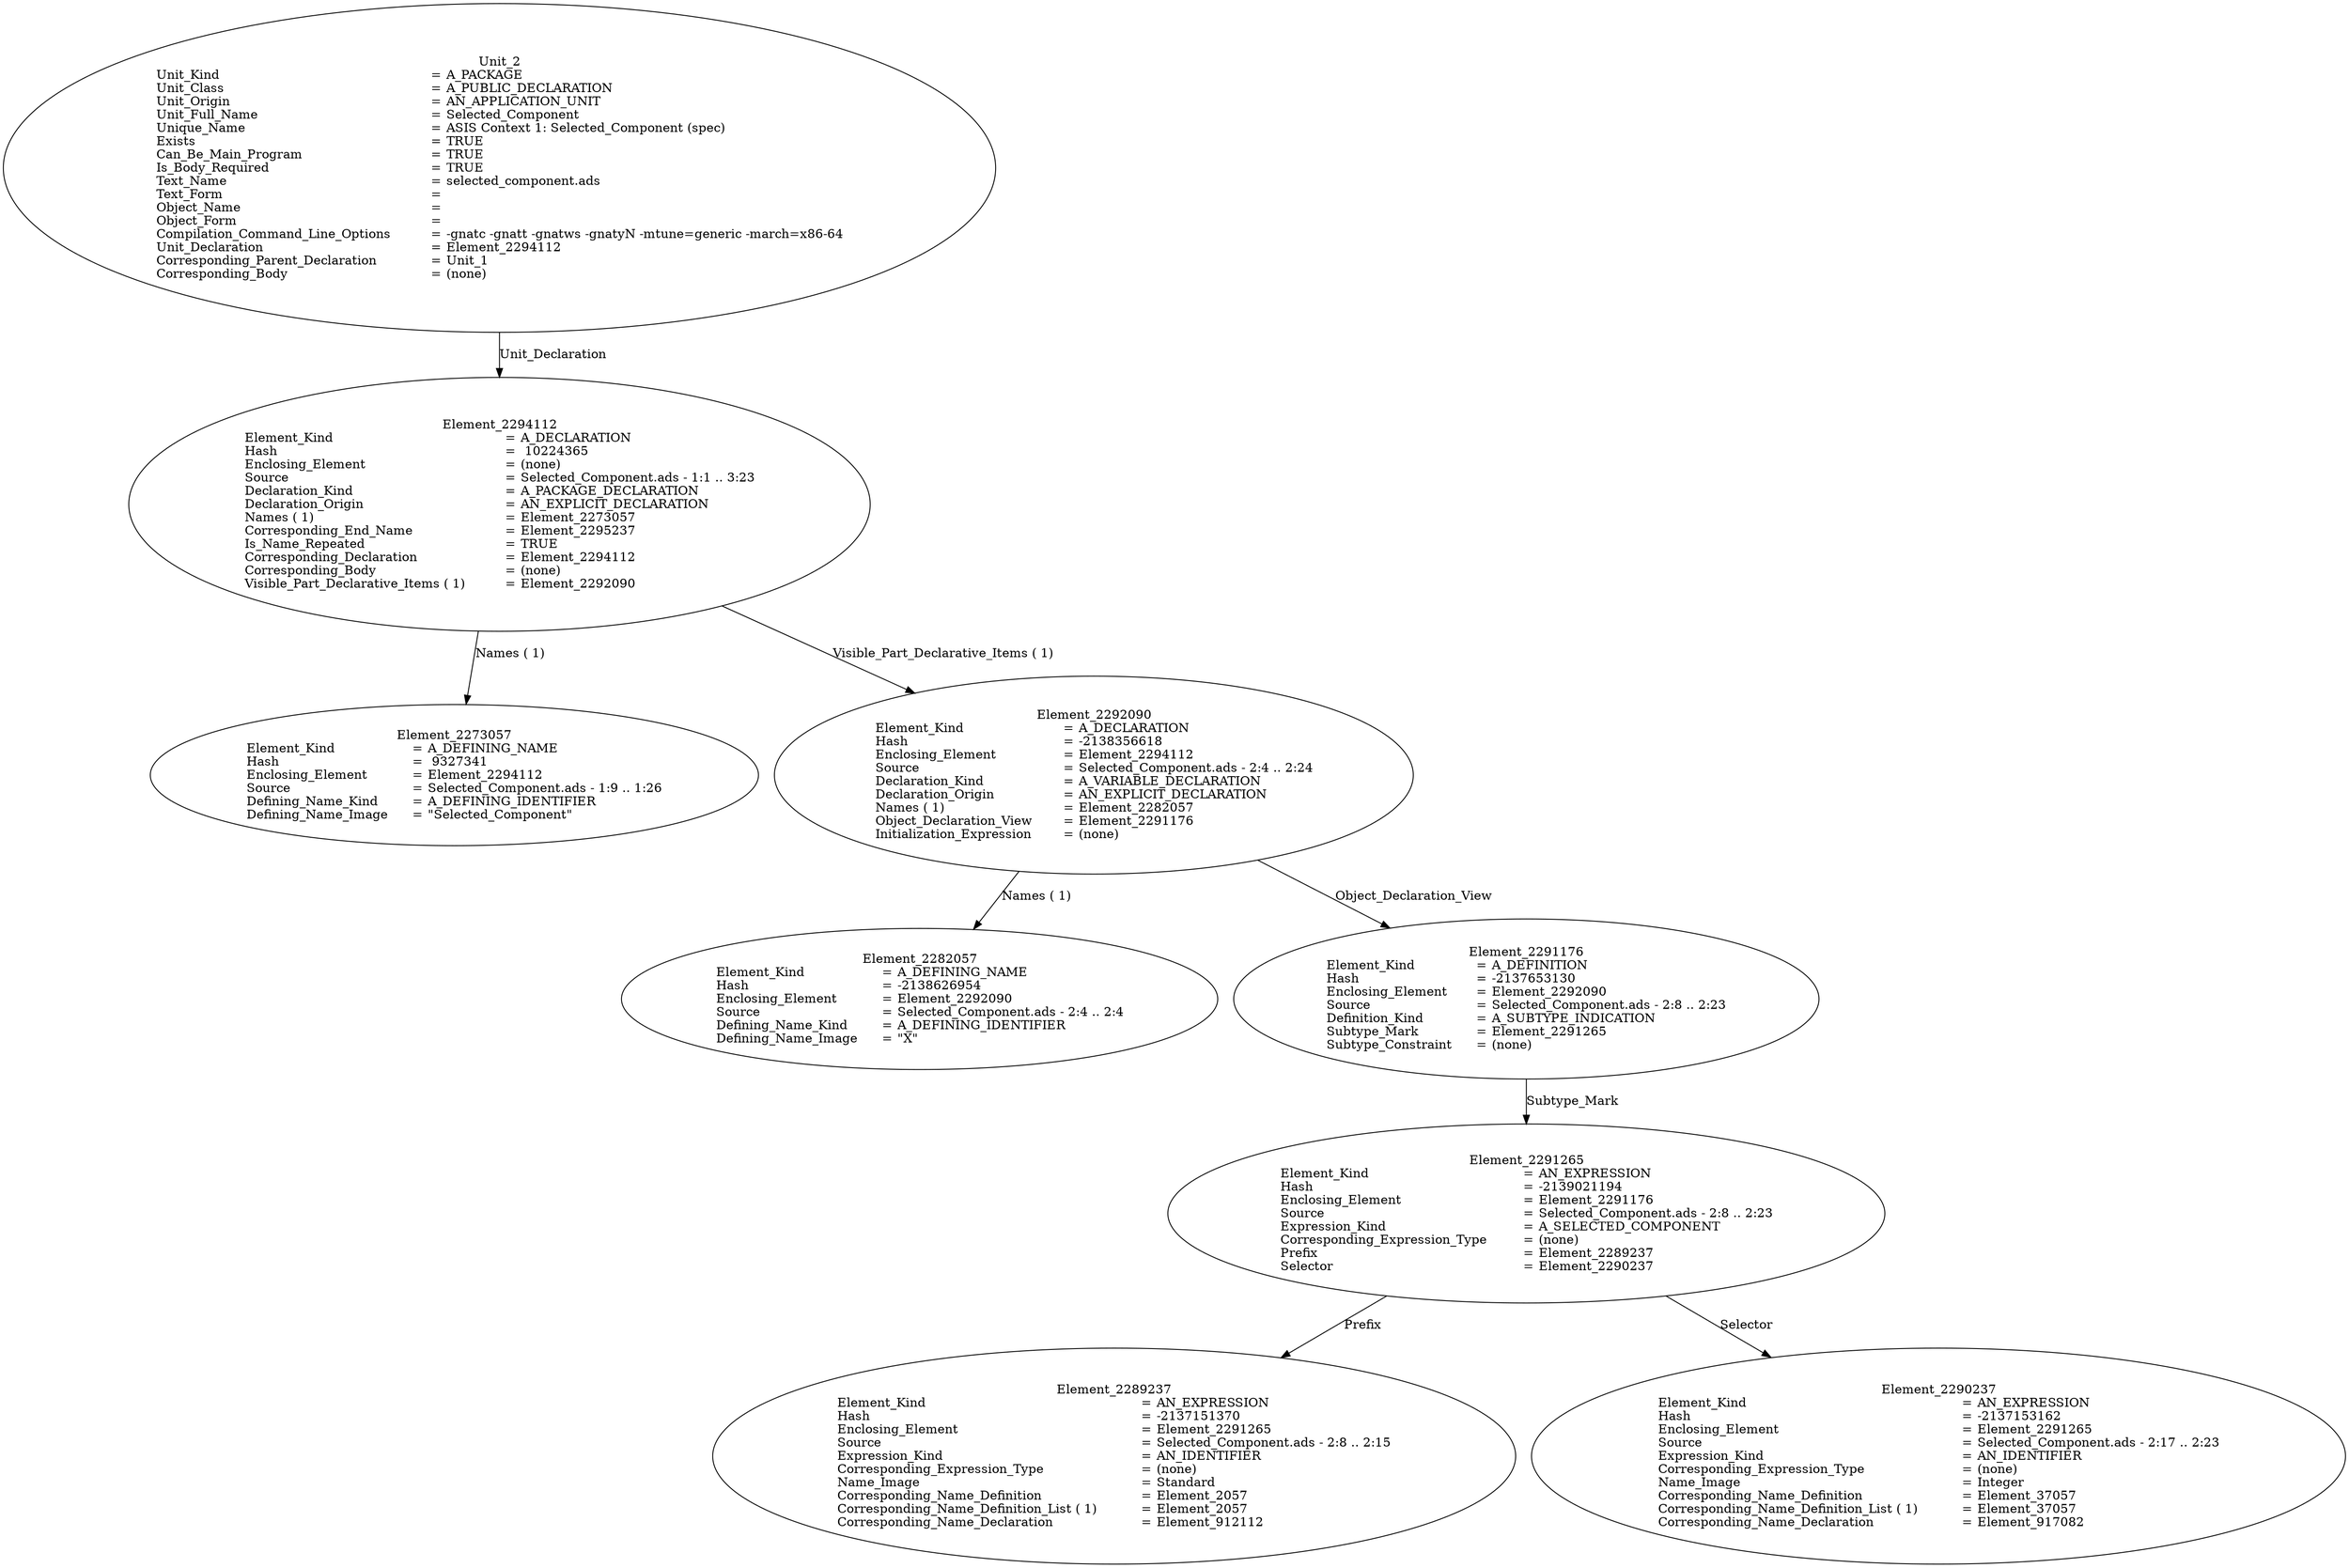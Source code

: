 digraph "selected_component.adt" {
  Unit_2 -> Element_2294112
      [ label=Unit_Declaration ];
  Unit_2
      [ label=<<TABLE BORDER="0" CELLBORDER="0" CELLSPACING="0" CELLPADDING="0"> 
          <TR><TD COLSPAN="3">Unit_2</TD></TR>
          <TR><TD ALIGN="LEFT">Unit_Kind   </TD><TD> = </TD><TD ALIGN="LEFT">A_PACKAGE</TD></TR>
          <TR><TD ALIGN="LEFT">Unit_Class   </TD><TD> = </TD><TD ALIGN="LEFT">A_PUBLIC_DECLARATION</TD></TR>
          <TR><TD ALIGN="LEFT">Unit_Origin   </TD><TD> = </TD><TD ALIGN="LEFT">AN_APPLICATION_UNIT</TD></TR>
          <TR><TD ALIGN="LEFT">Unit_Full_Name    </TD><TD> = </TD><TD ALIGN="LEFT">Selected_Component</TD></TR>
          <TR><TD ALIGN="LEFT">Unique_Name   </TD><TD> = </TD><TD ALIGN="LEFT">ASIS Context 1: Selected_Component (spec)</TD></TR>
          <TR><TD ALIGN="LEFT">Exists  </TD><TD> = </TD><TD ALIGN="LEFT">TRUE</TD></TR>
          <TR><TD ALIGN="LEFT">Can_Be_Main_Program     </TD><TD> = </TD><TD ALIGN="LEFT">TRUE</TD></TR>
          <TR><TD ALIGN="LEFT">Is_Body_Required     </TD><TD> = </TD><TD ALIGN="LEFT">TRUE</TD></TR>
          <TR><TD ALIGN="LEFT">Text_Name   </TD><TD> = </TD><TD ALIGN="LEFT">selected_component.ads</TD></TR>
          <TR><TD ALIGN="LEFT">Text_Form   </TD><TD> = </TD><TD ALIGN="LEFT"></TD></TR>
          <TR><TD ALIGN="LEFT">Object_Name   </TD><TD> = </TD><TD ALIGN="LEFT"></TD></TR>
          <TR><TD ALIGN="LEFT">Object_Form   </TD><TD> = </TD><TD ALIGN="LEFT"></TD></TR>
          <TR><TD ALIGN="LEFT">Compilation_Command_Line_Options         </TD><TD> = </TD><TD ALIGN="LEFT">-gnatc -gnatt -gnatws -gnatyN -mtune=generic -march=x86-64</TD></TR>
          <TR><TD ALIGN="LEFT">Unit_Declaration     </TD><TD> = </TD><TD ALIGN="LEFT">Element_2294112</TD></TR>
          <TR><TD ALIGN="LEFT">Corresponding_Parent_Declaration         </TD><TD> = </TD><TD ALIGN="LEFT">Unit_1</TD></TR>
          <TR><TD ALIGN="LEFT">Corresponding_Body     </TD><TD> = </TD><TD ALIGN="LEFT">(none)</TD></TR>
          </TABLE>> ];
  Element_2294112 -> Element_2273057
      [ label="Names ( 1)" ];
  Element_2294112 -> Element_2292090
      [ label="Visible_Part_Declarative_Items ( 1)" ];
  Element_2294112
      [ label=<<TABLE BORDER="0" CELLBORDER="0" CELLSPACING="0" CELLPADDING="0"> 
          <TR><TD COLSPAN="3">Element_2294112</TD></TR>
          <TR><TD ALIGN="LEFT">Element_Kind    </TD><TD> = </TD><TD ALIGN="LEFT">A_DECLARATION</TD></TR>
          <TR><TD ALIGN="LEFT">Hash  </TD><TD> = </TD><TD ALIGN="LEFT"> 10224365</TD></TR>
          <TR><TD ALIGN="LEFT">Enclosing_Element     </TD><TD> = </TD><TD ALIGN="LEFT">(none)</TD></TR>
          <TR><TD ALIGN="LEFT">Source  </TD><TD> = </TD><TD ALIGN="LEFT">Selected_Component.ads - 1:1 .. 3:23</TD></TR>
          <TR><TD ALIGN="LEFT">Declaration_Kind     </TD><TD> = </TD><TD ALIGN="LEFT">A_PACKAGE_DECLARATION</TD></TR>
          <TR><TD ALIGN="LEFT">Declaration_Origin     </TD><TD> = </TD><TD ALIGN="LEFT">AN_EXPLICIT_DECLARATION</TD></TR>
          <TR><TD ALIGN="LEFT">Names ( 1)   </TD><TD> = </TD><TD ALIGN="LEFT">Element_2273057</TD></TR>
          <TR><TD ALIGN="LEFT">Corresponding_End_Name      </TD><TD> = </TD><TD ALIGN="LEFT">Element_2295237</TD></TR>
          <TR><TD ALIGN="LEFT">Is_Name_Repeated     </TD><TD> = </TD><TD ALIGN="LEFT">TRUE</TD></TR>
          <TR><TD ALIGN="LEFT">Corresponding_Declaration       </TD><TD> = </TD><TD ALIGN="LEFT">Element_2294112</TD></TR>
          <TR><TD ALIGN="LEFT">Corresponding_Body     </TD><TD> = </TD><TD ALIGN="LEFT">(none)</TD></TR>
          <TR><TD ALIGN="LEFT">Visible_Part_Declarative_Items ( 1)         </TD><TD> = </TD><TD ALIGN="LEFT">Element_2292090</TD></TR>
          </TABLE>> ];
  Element_2273057
      [ label=<<TABLE BORDER="0" CELLBORDER="0" CELLSPACING="0" CELLPADDING="0"> 
          <TR><TD COLSPAN="3">Element_2273057</TD></TR>
          <TR><TD ALIGN="LEFT">Element_Kind    </TD><TD> = </TD><TD ALIGN="LEFT">A_DEFINING_NAME</TD></TR>
          <TR><TD ALIGN="LEFT">Hash  </TD><TD> = </TD><TD ALIGN="LEFT"> 9327341</TD></TR>
          <TR><TD ALIGN="LEFT">Enclosing_Element     </TD><TD> = </TD><TD ALIGN="LEFT">Element_2294112</TD></TR>
          <TR><TD ALIGN="LEFT">Source  </TD><TD> = </TD><TD ALIGN="LEFT">Selected_Component.ads - 1:9 .. 1:26</TD></TR>
          <TR><TD ALIGN="LEFT">Defining_Name_Kind     </TD><TD> = </TD><TD ALIGN="LEFT">A_DEFINING_IDENTIFIER</TD></TR>
          <TR><TD ALIGN="LEFT">Defining_Name_Image     </TD><TD> = </TD><TD ALIGN="LEFT">"Selected_Component"</TD></TR>
          </TABLE>> ];
  Element_2292090 -> Element_2282057
      [ label="Names ( 1)" ];
  Element_2292090 -> Element_2291176
      [ label=Object_Declaration_View ];
  Element_2292090
      [ label=<<TABLE BORDER="0" CELLBORDER="0" CELLSPACING="0" CELLPADDING="0"> 
          <TR><TD COLSPAN="3">Element_2292090</TD></TR>
          <TR><TD ALIGN="LEFT">Element_Kind    </TD><TD> = </TD><TD ALIGN="LEFT">A_DECLARATION</TD></TR>
          <TR><TD ALIGN="LEFT">Hash  </TD><TD> = </TD><TD ALIGN="LEFT">-2138356618</TD></TR>
          <TR><TD ALIGN="LEFT">Enclosing_Element     </TD><TD> = </TD><TD ALIGN="LEFT">Element_2294112</TD></TR>
          <TR><TD ALIGN="LEFT">Source  </TD><TD> = </TD><TD ALIGN="LEFT">Selected_Component.ads - 2:4 .. 2:24</TD></TR>
          <TR><TD ALIGN="LEFT">Declaration_Kind     </TD><TD> = </TD><TD ALIGN="LEFT">A_VARIABLE_DECLARATION</TD></TR>
          <TR><TD ALIGN="LEFT">Declaration_Origin     </TD><TD> = </TD><TD ALIGN="LEFT">AN_EXPLICIT_DECLARATION</TD></TR>
          <TR><TD ALIGN="LEFT">Names ( 1)   </TD><TD> = </TD><TD ALIGN="LEFT">Element_2282057</TD></TR>
          <TR><TD ALIGN="LEFT">Object_Declaration_View      </TD><TD> = </TD><TD ALIGN="LEFT">Element_2291176</TD></TR>
          <TR><TD ALIGN="LEFT">Initialization_Expression       </TD><TD> = </TD><TD ALIGN="LEFT">(none)</TD></TR>
          </TABLE>> ];
  Element_2282057
      [ label=<<TABLE BORDER="0" CELLBORDER="0" CELLSPACING="0" CELLPADDING="0"> 
          <TR><TD COLSPAN="3">Element_2282057</TD></TR>
          <TR><TD ALIGN="LEFT">Element_Kind    </TD><TD> = </TD><TD ALIGN="LEFT">A_DEFINING_NAME</TD></TR>
          <TR><TD ALIGN="LEFT">Hash  </TD><TD> = </TD><TD ALIGN="LEFT">-2138626954</TD></TR>
          <TR><TD ALIGN="LEFT">Enclosing_Element     </TD><TD> = </TD><TD ALIGN="LEFT">Element_2292090</TD></TR>
          <TR><TD ALIGN="LEFT">Source  </TD><TD> = </TD><TD ALIGN="LEFT">Selected_Component.ads - 2:4 .. 2:4</TD></TR>
          <TR><TD ALIGN="LEFT">Defining_Name_Kind     </TD><TD> = </TD><TD ALIGN="LEFT">A_DEFINING_IDENTIFIER</TD></TR>
          <TR><TD ALIGN="LEFT">Defining_Name_Image     </TD><TD> = </TD><TD ALIGN="LEFT">"X"</TD></TR>
          </TABLE>> ];
  Element_2291176 -> Element_2291265
      [ label=Subtype_Mark ];
  Element_2291176
      [ label=<<TABLE BORDER="0" CELLBORDER="0" CELLSPACING="0" CELLPADDING="0"> 
          <TR><TD COLSPAN="3">Element_2291176</TD></TR>
          <TR><TD ALIGN="LEFT">Element_Kind    </TD><TD> = </TD><TD ALIGN="LEFT">A_DEFINITION</TD></TR>
          <TR><TD ALIGN="LEFT">Hash  </TD><TD> = </TD><TD ALIGN="LEFT">-2137653130</TD></TR>
          <TR><TD ALIGN="LEFT">Enclosing_Element     </TD><TD> = </TD><TD ALIGN="LEFT">Element_2292090</TD></TR>
          <TR><TD ALIGN="LEFT">Source  </TD><TD> = </TD><TD ALIGN="LEFT">Selected_Component.ads - 2:8 .. 2:23</TD></TR>
          <TR><TD ALIGN="LEFT">Definition_Kind    </TD><TD> = </TD><TD ALIGN="LEFT">A_SUBTYPE_INDICATION</TD></TR>
          <TR><TD ALIGN="LEFT">Subtype_Mark    </TD><TD> = </TD><TD ALIGN="LEFT">Element_2291265</TD></TR>
          <TR><TD ALIGN="LEFT">Subtype_Constraint     </TD><TD> = </TD><TD ALIGN="LEFT">(none)</TD></TR>
          </TABLE>> ];
  Element_2291265 -> Element_2289237
      [ label=Prefix ];
  Element_2291265 -> Element_2290237
      [ label=Selector ];
  Element_2291265
      [ label=<<TABLE BORDER="0" CELLBORDER="0" CELLSPACING="0" CELLPADDING="0"> 
          <TR><TD COLSPAN="3">Element_2291265</TD></TR>
          <TR><TD ALIGN="LEFT">Element_Kind    </TD><TD> = </TD><TD ALIGN="LEFT">AN_EXPRESSION</TD></TR>
          <TR><TD ALIGN="LEFT">Hash  </TD><TD> = </TD><TD ALIGN="LEFT">-2139021194</TD></TR>
          <TR><TD ALIGN="LEFT">Enclosing_Element     </TD><TD> = </TD><TD ALIGN="LEFT">Element_2291176</TD></TR>
          <TR><TD ALIGN="LEFT">Source  </TD><TD> = </TD><TD ALIGN="LEFT">Selected_Component.ads - 2:8 .. 2:23</TD></TR>
          <TR><TD ALIGN="LEFT">Expression_Kind    </TD><TD> = </TD><TD ALIGN="LEFT">A_SELECTED_COMPONENT</TD></TR>
          <TR><TD ALIGN="LEFT">Corresponding_Expression_Type        </TD><TD> = </TD><TD ALIGN="LEFT">(none)</TD></TR>
          <TR><TD ALIGN="LEFT">Prefix  </TD><TD> = </TD><TD ALIGN="LEFT">Element_2289237</TD></TR>
          <TR><TD ALIGN="LEFT">Selector   </TD><TD> = </TD><TD ALIGN="LEFT">Element_2290237</TD></TR>
          </TABLE>> ];
  Element_2289237
      [ label=<<TABLE BORDER="0" CELLBORDER="0" CELLSPACING="0" CELLPADDING="0"> 
          <TR><TD COLSPAN="3">Element_2289237</TD></TR>
          <TR><TD ALIGN="LEFT">Element_Kind    </TD><TD> = </TD><TD ALIGN="LEFT">AN_EXPRESSION</TD></TR>
          <TR><TD ALIGN="LEFT">Hash  </TD><TD> = </TD><TD ALIGN="LEFT">-2137151370</TD></TR>
          <TR><TD ALIGN="LEFT">Enclosing_Element     </TD><TD> = </TD><TD ALIGN="LEFT">Element_2291265</TD></TR>
          <TR><TD ALIGN="LEFT">Source  </TD><TD> = </TD><TD ALIGN="LEFT">Selected_Component.ads - 2:8 .. 2:15</TD></TR>
          <TR><TD ALIGN="LEFT">Expression_Kind    </TD><TD> = </TD><TD ALIGN="LEFT">AN_IDENTIFIER</TD></TR>
          <TR><TD ALIGN="LEFT">Corresponding_Expression_Type        </TD><TD> = </TD><TD ALIGN="LEFT">(none)</TD></TR>
          <TR><TD ALIGN="LEFT">Name_Image   </TD><TD> = </TD><TD ALIGN="LEFT">Standard</TD></TR>
          <TR><TD ALIGN="LEFT">Corresponding_Name_Definition        </TD><TD> = </TD><TD ALIGN="LEFT">Element_2057</TD></TR>
          <TR><TD ALIGN="LEFT">Corresponding_Name_Definition_List ( 1)          </TD><TD> = </TD><TD ALIGN="LEFT">Element_2057</TD></TR>
          <TR><TD ALIGN="LEFT">Corresponding_Name_Declaration        </TD><TD> = </TD><TD ALIGN="LEFT">Element_912112</TD></TR>
          </TABLE>> ];
  Element_2290237
      [ label=<<TABLE BORDER="0" CELLBORDER="0" CELLSPACING="0" CELLPADDING="0"> 
          <TR><TD COLSPAN="3">Element_2290237</TD></TR>
          <TR><TD ALIGN="LEFT">Element_Kind    </TD><TD> = </TD><TD ALIGN="LEFT">AN_EXPRESSION</TD></TR>
          <TR><TD ALIGN="LEFT">Hash  </TD><TD> = </TD><TD ALIGN="LEFT">-2137153162</TD></TR>
          <TR><TD ALIGN="LEFT">Enclosing_Element     </TD><TD> = </TD><TD ALIGN="LEFT">Element_2291265</TD></TR>
          <TR><TD ALIGN="LEFT">Source  </TD><TD> = </TD><TD ALIGN="LEFT">Selected_Component.ads - 2:17 .. 2:23</TD></TR>
          <TR><TD ALIGN="LEFT">Expression_Kind    </TD><TD> = </TD><TD ALIGN="LEFT">AN_IDENTIFIER</TD></TR>
          <TR><TD ALIGN="LEFT">Corresponding_Expression_Type        </TD><TD> = </TD><TD ALIGN="LEFT">(none)</TD></TR>
          <TR><TD ALIGN="LEFT">Name_Image   </TD><TD> = </TD><TD ALIGN="LEFT">Integer</TD></TR>
          <TR><TD ALIGN="LEFT">Corresponding_Name_Definition        </TD><TD> = </TD><TD ALIGN="LEFT">Element_37057</TD></TR>
          <TR><TD ALIGN="LEFT">Corresponding_Name_Definition_List ( 1)          </TD><TD> = </TD><TD ALIGN="LEFT">Element_37057</TD></TR>
          <TR><TD ALIGN="LEFT">Corresponding_Name_Declaration        </TD><TD> = </TD><TD ALIGN="LEFT">Element_917082</TD></TR>
          </TABLE>> ]
}
